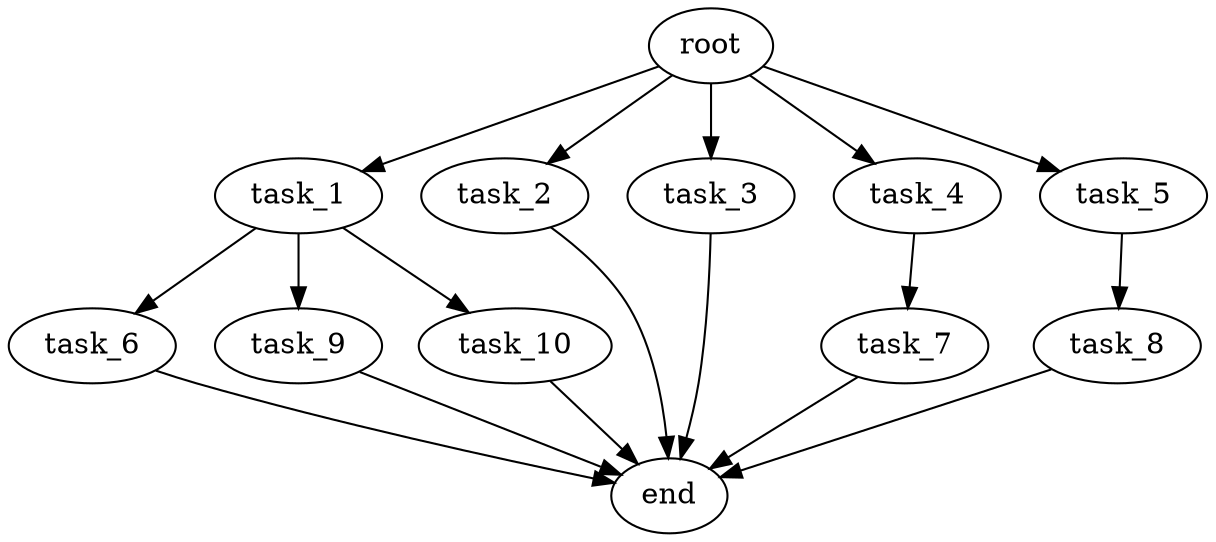 digraph G {
  root [size="0.000000e+00"];
  task_1 [size="2.635928e+08"];
  task_2 [size="3.539789e+09"];
  task_3 [size="9.315495e+08"];
  task_4 [size="5.980840e+09"];
  task_5 [size="3.244979e+09"];
  task_6 [size="3.852994e+09"];
  task_7 [size="2.919182e+09"];
  task_8 [size="3.878608e+09"];
  task_9 [size="8.479105e+08"];
  task_10 [size="9.011459e+09"];
  end [size="0.000000e+00"];

  root -> task_1 [size="1.000000e-12"];
  root -> task_2 [size="1.000000e-12"];
  root -> task_3 [size="1.000000e-12"];
  root -> task_4 [size="1.000000e-12"];
  root -> task_5 [size="1.000000e-12"];
  task_1 -> task_6 [size="3.852994e+08"];
  task_1 -> task_9 [size="8.479105e+07"];
  task_1 -> task_10 [size="9.011459e+08"];
  task_2 -> end [size="1.000000e-12"];
  task_3 -> end [size="1.000000e-12"];
  task_4 -> task_7 [size="2.919182e+08"];
  task_5 -> task_8 [size="3.878608e+08"];
  task_6 -> end [size="1.000000e-12"];
  task_7 -> end [size="1.000000e-12"];
  task_8 -> end [size="1.000000e-12"];
  task_9 -> end [size="1.000000e-12"];
  task_10 -> end [size="1.000000e-12"];
}
